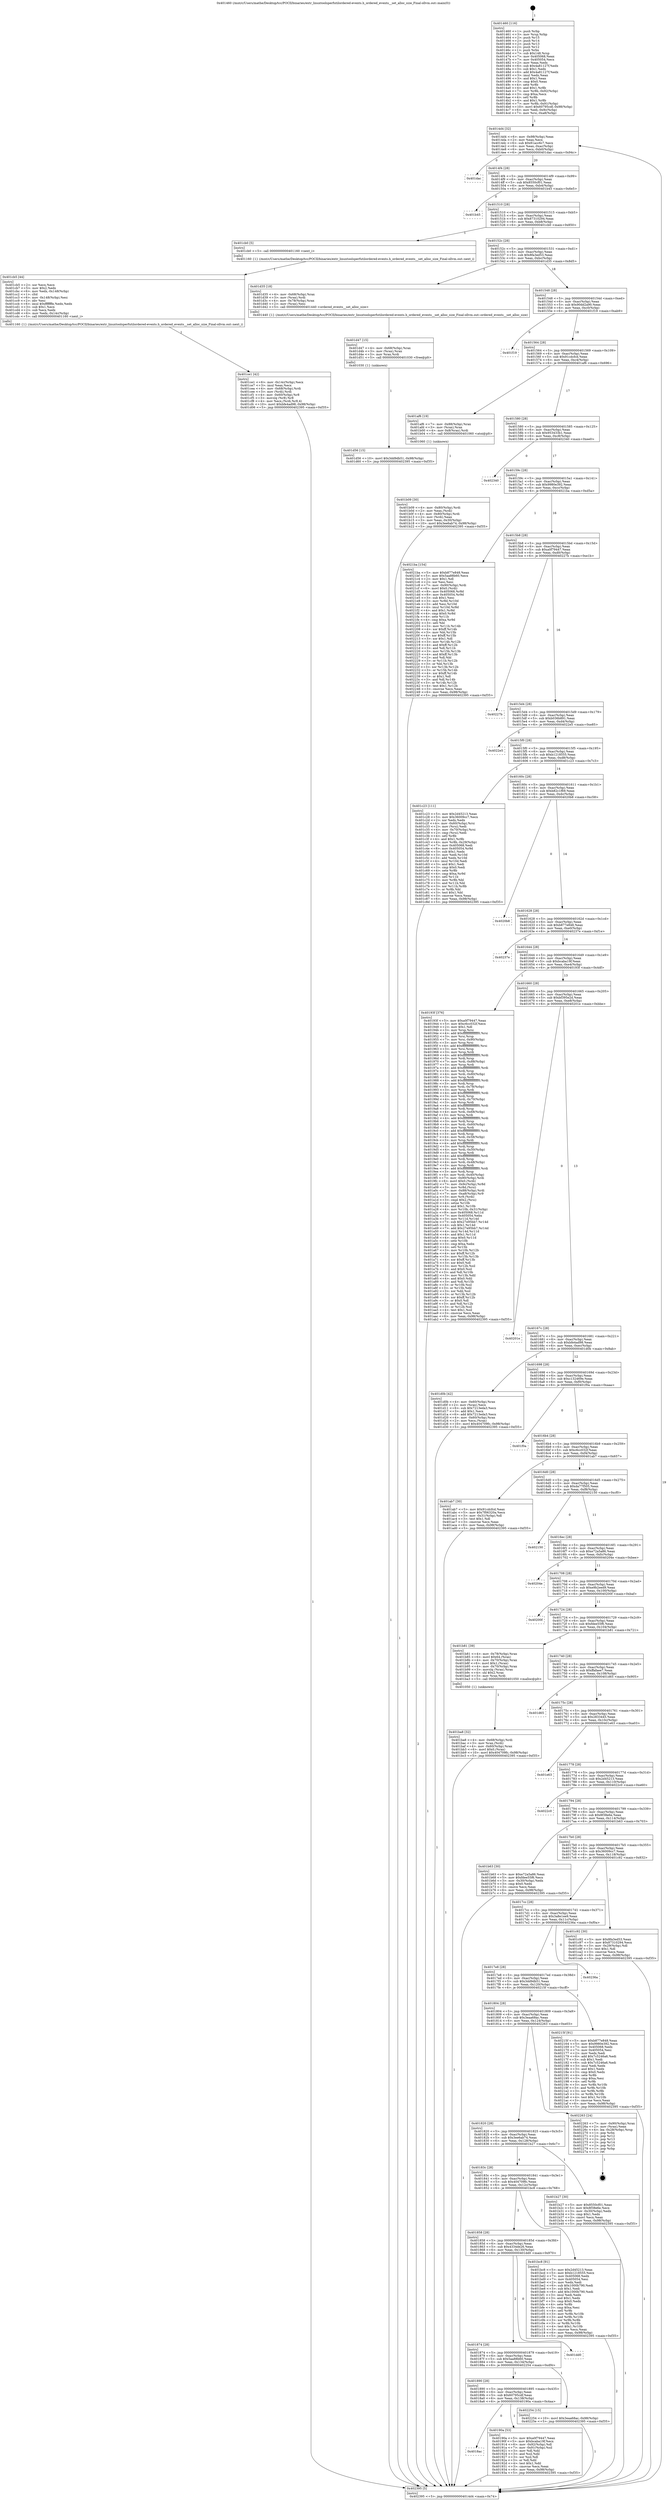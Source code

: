 digraph "0x401460" {
  label = "0x401460 (/mnt/c/Users/mathe/Desktop/tcc/POCII/binaries/extr_linuxtoolsperfutilordered-events.h_ordered_events__set_alloc_size_Final-ollvm.out::main(0))"
  labelloc = "t"
  node[shape=record]

  Entry [label="",width=0.3,height=0.3,shape=circle,fillcolor=black,style=filled]
  "0x4014d4" [label="{
     0x4014d4 [32]\l
     | [instrs]\l
     &nbsp;&nbsp;0x4014d4 \<+6\>: mov -0x98(%rbp),%eax\l
     &nbsp;&nbsp;0x4014da \<+2\>: mov %eax,%ecx\l
     &nbsp;&nbsp;0x4014dc \<+6\>: sub $0x81acc6c7,%ecx\l
     &nbsp;&nbsp;0x4014e2 \<+6\>: mov %eax,-0xac(%rbp)\l
     &nbsp;&nbsp;0x4014e8 \<+6\>: mov %ecx,-0xb0(%rbp)\l
     &nbsp;&nbsp;0x4014ee \<+6\>: je 0000000000401dac \<main+0x94c\>\l
  }"]
  "0x401dac" [label="{
     0x401dac\l
  }", style=dashed]
  "0x4014f4" [label="{
     0x4014f4 [28]\l
     | [instrs]\l
     &nbsp;&nbsp;0x4014f4 \<+5\>: jmp 00000000004014f9 \<main+0x99\>\l
     &nbsp;&nbsp;0x4014f9 \<+6\>: mov -0xac(%rbp),%eax\l
     &nbsp;&nbsp;0x4014ff \<+5\>: sub $0x8550cf01,%eax\l
     &nbsp;&nbsp;0x401504 \<+6\>: mov %eax,-0xb4(%rbp)\l
     &nbsp;&nbsp;0x40150a \<+6\>: je 0000000000401b45 \<main+0x6e5\>\l
  }"]
  Exit [label="",width=0.3,height=0.3,shape=circle,fillcolor=black,style=filled,peripheries=2]
  "0x401b45" [label="{
     0x401b45\l
  }", style=dashed]
  "0x401510" [label="{
     0x401510 [28]\l
     | [instrs]\l
     &nbsp;&nbsp;0x401510 \<+5\>: jmp 0000000000401515 \<main+0xb5\>\l
     &nbsp;&nbsp;0x401515 \<+6\>: mov -0xac(%rbp),%eax\l
     &nbsp;&nbsp;0x40151b \<+5\>: sub $0x87310294,%eax\l
     &nbsp;&nbsp;0x401520 \<+6\>: mov %eax,-0xb8(%rbp)\l
     &nbsp;&nbsp;0x401526 \<+6\>: je 0000000000401cb0 \<main+0x850\>\l
  }"]
  "0x401d56" [label="{
     0x401d56 [15]\l
     | [instrs]\l
     &nbsp;&nbsp;0x401d56 \<+10\>: movl $0x3dd9db51,-0x98(%rbp)\l
     &nbsp;&nbsp;0x401d60 \<+5\>: jmp 0000000000402395 \<main+0xf35\>\l
  }"]
  "0x401cb0" [label="{
     0x401cb0 [5]\l
     | [instrs]\l
     &nbsp;&nbsp;0x401cb0 \<+5\>: call 0000000000401160 \<next_i\>\l
     | [calls]\l
     &nbsp;&nbsp;0x401160 \{1\} (/mnt/c/Users/mathe/Desktop/tcc/POCII/binaries/extr_linuxtoolsperfutilordered-events.h_ordered_events__set_alloc_size_Final-ollvm.out::next_i)\l
  }"]
  "0x40152c" [label="{
     0x40152c [28]\l
     | [instrs]\l
     &nbsp;&nbsp;0x40152c \<+5\>: jmp 0000000000401531 \<main+0xd1\>\l
     &nbsp;&nbsp;0x401531 \<+6\>: mov -0xac(%rbp),%eax\l
     &nbsp;&nbsp;0x401537 \<+5\>: sub $0x8fa3ed53,%eax\l
     &nbsp;&nbsp;0x40153c \<+6\>: mov %eax,-0xbc(%rbp)\l
     &nbsp;&nbsp;0x401542 \<+6\>: je 0000000000401d35 \<main+0x8d5\>\l
  }"]
  "0x401d47" [label="{
     0x401d47 [15]\l
     | [instrs]\l
     &nbsp;&nbsp;0x401d47 \<+4\>: mov -0x68(%rbp),%rax\l
     &nbsp;&nbsp;0x401d4b \<+3\>: mov (%rax),%rax\l
     &nbsp;&nbsp;0x401d4e \<+3\>: mov %rax,%rdi\l
     &nbsp;&nbsp;0x401d51 \<+5\>: call 0000000000401030 \<free@plt\>\l
     | [calls]\l
     &nbsp;&nbsp;0x401030 \{1\} (unknown)\l
  }"]
  "0x401d35" [label="{
     0x401d35 [18]\l
     | [instrs]\l
     &nbsp;&nbsp;0x401d35 \<+4\>: mov -0x68(%rbp),%rax\l
     &nbsp;&nbsp;0x401d39 \<+3\>: mov (%rax),%rdi\l
     &nbsp;&nbsp;0x401d3c \<+4\>: mov -0x78(%rbp),%rax\l
     &nbsp;&nbsp;0x401d40 \<+2\>: mov (%rax),%esi\l
     &nbsp;&nbsp;0x401d42 \<+5\>: call 0000000000401440 \<ordered_events__set_alloc_size\>\l
     | [calls]\l
     &nbsp;&nbsp;0x401440 \{1\} (/mnt/c/Users/mathe/Desktop/tcc/POCII/binaries/extr_linuxtoolsperfutilordered-events.h_ordered_events__set_alloc_size_Final-ollvm.out::ordered_events__set_alloc_size)\l
  }"]
  "0x401548" [label="{
     0x401548 [28]\l
     | [instrs]\l
     &nbsp;&nbsp;0x401548 \<+5\>: jmp 000000000040154d \<main+0xed\>\l
     &nbsp;&nbsp;0x40154d \<+6\>: mov -0xac(%rbp),%eax\l
     &nbsp;&nbsp;0x401553 \<+5\>: sub $0x90dd2a90,%eax\l
     &nbsp;&nbsp;0x401558 \<+6\>: mov %eax,-0xc0(%rbp)\l
     &nbsp;&nbsp;0x40155e \<+6\>: je 0000000000401f19 \<main+0xab9\>\l
  }"]
  "0x401ce1" [label="{
     0x401ce1 [42]\l
     | [instrs]\l
     &nbsp;&nbsp;0x401ce1 \<+6\>: mov -0x14c(%rbp),%ecx\l
     &nbsp;&nbsp;0x401ce7 \<+3\>: imul %eax,%ecx\l
     &nbsp;&nbsp;0x401cea \<+4\>: mov -0x68(%rbp),%rdi\l
     &nbsp;&nbsp;0x401cee \<+3\>: mov (%rdi),%rdi\l
     &nbsp;&nbsp;0x401cf1 \<+4\>: mov -0x60(%rbp),%r8\l
     &nbsp;&nbsp;0x401cf5 \<+3\>: movslq (%r8),%r8\l
     &nbsp;&nbsp;0x401cf8 \<+4\>: mov %ecx,(%rdi,%r8,4)\l
     &nbsp;&nbsp;0x401cfc \<+10\>: movl $0xbfe4ad98,-0x98(%rbp)\l
     &nbsp;&nbsp;0x401d06 \<+5\>: jmp 0000000000402395 \<main+0xf35\>\l
  }"]
  "0x401f19" [label="{
     0x401f19\l
  }", style=dashed]
  "0x401564" [label="{
     0x401564 [28]\l
     | [instrs]\l
     &nbsp;&nbsp;0x401564 \<+5\>: jmp 0000000000401569 \<main+0x109\>\l
     &nbsp;&nbsp;0x401569 \<+6\>: mov -0xac(%rbp),%eax\l
     &nbsp;&nbsp;0x40156f \<+5\>: sub $0x91cdcfcd,%eax\l
     &nbsp;&nbsp;0x401574 \<+6\>: mov %eax,-0xc4(%rbp)\l
     &nbsp;&nbsp;0x40157a \<+6\>: je 0000000000401af6 \<main+0x696\>\l
  }"]
  "0x401cb5" [label="{
     0x401cb5 [44]\l
     | [instrs]\l
     &nbsp;&nbsp;0x401cb5 \<+2\>: xor %ecx,%ecx\l
     &nbsp;&nbsp;0x401cb7 \<+5\>: mov $0x2,%edx\l
     &nbsp;&nbsp;0x401cbc \<+6\>: mov %edx,-0x148(%rbp)\l
     &nbsp;&nbsp;0x401cc2 \<+1\>: cltd\l
     &nbsp;&nbsp;0x401cc3 \<+6\>: mov -0x148(%rbp),%esi\l
     &nbsp;&nbsp;0x401cc9 \<+2\>: idiv %esi\l
     &nbsp;&nbsp;0x401ccb \<+6\>: imul $0xfffffffe,%edx,%edx\l
     &nbsp;&nbsp;0x401cd1 \<+3\>: sub $0x1,%ecx\l
     &nbsp;&nbsp;0x401cd4 \<+2\>: sub %ecx,%edx\l
     &nbsp;&nbsp;0x401cd6 \<+6\>: mov %edx,-0x14c(%rbp)\l
     &nbsp;&nbsp;0x401cdc \<+5\>: call 0000000000401160 \<next_i\>\l
     | [calls]\l
     &nbsp;&nbsp;0x401160 \{1\} (/mnt/c/Users/mathe/Desktop/tcc/POCII/binaries/extr_linuxtoolsperfutilordered-events.h_ordered_events__set_alloc_size_Final-ollvm.out::next_i)\l
  }"]
  "0x401af6" [label="{
     0x401af6 [19]\l
     | [instrs]\l
     &nbsp;&nbsp;0x401af6 \<+7\>: mov -0x88(%rbp),%rax\l
     &nbsp;&nbsp;0x401afd \<+3\>: mov (%rax),%rax\l
     &nbsp;&nbsp;0x401b00 \<+4\>: mov 0x8(%rax),%rdi\l
     &nbsp;&nbsp;0x401b04 \<+5\>: call 0000000000401060 \<atoi@plt\>\l
     | [calls]\l
     &nbsp;&nbsp;0x401060 \{1\} (unknown)\l
  }"]
  "0x401580" [label="{
     0x401580 [28]\l
     | [instrs]\l
     &nbsp;&nbsp;0x401580 \<+5\>: jmp 0000000000401585 \<main+0x125\>\l
     &nbsp;&nbsp;0x401585 \<+6\>: mov -0xac(%rbp),%eax\l
     &nbsp;&nbsp;0x40158b \<+5\>: sub $0x953433b1,%eax\l
     &nbsp;&nbsp;0x401590 \<+6\>: mov %eax,-0xc8(%rbp)\l
     &nbsp;&nbsp;0x401596 \<+6\>: je 0000000000402340 \<main+0xee0\>\l
  }"]
  "0x401ba8" [label="{
     0x401ba8 [32]\l
     | [instrs]\l
     &nbsp;&nbsp;0x401ba8 \<+4\>: mov -0x68(%rbp),%rdi\l
     &nbsp;&nbsp;0x401bac \<+3\>: mov %rax,(%rdi)\l
     &nbsp;&nbsp;0x401baf \<+4\>: mov -0x60(%rbp),%rax\l
     &nbsp;&nbsp;0x401bb3 \<+6\>: movl $0x0,(%rax)\l
     &nbsp;&nbsp;0x401bb9 \<+10\>: movl $0x404709fc,-0x98(%rbp)\l
     &nbsp;&nbsp;0x401bc3 \<+5\>: jmp 0000000000402395 \<main+0xf35\>\l
  }"]
  "0x402340" [label="{
     0x402340\l
  }", style=dashed]
  "0x40159c" [label="{
     0x40159c [28]\l
     | [instrs]\l
     &nbsp;&nbsp;0x40159c \<+5\>: jmp 00000000004015a1 \<main+0x141\>\l
     &nbsp;&nbsp;0x4015a1 \<+6\>: mov -0xac(%rbp),%eax\l
     &nbsp;&nbsp;0x4015a7 \<+5\>: sub $0x9980e392,%eax\l
     &nbsp;&nbsp;0x4015ac \<+6\>: mov %eax,-0xcc(%rbp)\l
     &nbsp;&nbsp;0x4015b2 \<+6\>: je 00000000004021ba \<main+0xd5a\>\l
  }"]
  "0x401b09" [label="{
     0x401b09 [30]\l
     | [instrs]\l
     &nbsp;&nbsp;0x401b09 \<+4\>: mov -0x80(%rbp),%rdi\l
     &nbsp;&nbsp;0x401b0d \<+2\>: mov %eax,(%rdi)\l
     &nbsp;&nbsp;0x401b0f \<+4\>: mov -0x80(%rbp),%rdi\l
     &nbsp;&nbsp;0x401b13 \<+2\>: mov (%rdi),%eax\l
     &nbsp;&nbsp;0x401b15 \<+3\>: mov %eax,-0x30(%rbp)\l
     &nbsp;&nbsp;0x401b18 \<+10\>: movl $0x3ee6ab74,-0x98(%rbp)\l
     &nbsp;&nbsp;0x401b22 \<+5\>: jmp 0000000000402395 \<main+0xf35\>\l
  }"]
  "0x4021ba" [label="{
     0x4021ba [154]\l
     | [instrs]\l
     &nbsp;&nbsp;0x4021ba \<+5\>: mov $0xb877e848,%eax\l
     &nbsp;&nbsp;0x4021bf \<+5\>: mov $0x5aa88b60,%ecx\l
     &nbsp;&nbsp;0x4021c4 \<+2\>: mov $0x1,%dl\l
     &nbsp;&nbsp;0x4021c6 \<+2\>: xor %esi,%esi\l
     &nbsp;&nbsp;0x4021c8 \<+7\>: mov -0x90(%rbp),%rdi\l
     &nbsp;&nbsp;0x4021cf \<+6\>: movl $0x0,(%rdi)\l
     &nbsp;&nbsp;0x4021d5 \<+8\>: mov 0x405068,%r8d\l
     &nbsp;&nbsp;0x4021dd \<+8\>: mov 0x405054,%r9d\l
     &nbsp;&nbsp;0x4021e5 \<+3\>: sub $0x1,%esi\l
     &nbsp;&nbsp;0x4021e8 \<+3\>: mov %r8d,%r10d\l
     &nbsp;&nbsp;0x4021eb \<+3\>: add %esi,%r10d\l
     &nbsp;&nbsp;0x4021ee \<+4\>: imul %r10d,%r8d\l
     &nbsp;&nbsp;0x4021f2 \<+4\>: and $0x1,%r8d\l
     &nbsp;&nbsp;0x4021f6 \<+4\>: cmp $0x0,%r8d\l
     &nbsp;&nbsp;0x4021fa \<+4\>: sete %r11b\l
     &nbsp;&nbsp;0x4021fe \<+4\>: cmp $0xa,%r9d\l
     &nbsp;&nbsp;0x402202 \<+3\>: setl %bl\l
     &nbsp;&nbsp;0x402205 \<+3\>: mov %r11b,%r14b\l
     &nbsp;&nbsp;0x402208 \<+4\>: xor $0xff,%r14b\l
     &nbsp;&nbsp;0x40220c \<+3\>: mov %bl,%r15b\l
     &nbsp;&nbsp;0x40220f \<+4\>: xor $0xff,%r15b\l
     &nbsp;&nbsp;0x402213 \<+3\>: xor $0x1,%dl\l
     &nbsp;&nbsp;0x402216 \<+3\>: mov %r14b,%r12b\l
     &nbsp;&nbsp;0x402219 \<+4\>: and $0xff,%r12b\l
     &nbsp;&nbsp;0x40221d \<+3\>: and %dl,%r11b\l
     &nbsp;&nbsp;0x402220 \<+3\>: mov %r15b,%r13b\l
     &nbsp;&nbsp;0x402223 \<+4\>: and $0xff,%r13b\l
     &nbsp;&nbsp;0x402227 \<+2\>: and %dl,%bl\l
     &nbsp;&nbsp;0x402229 \<+3\>: or %r11b,%r12b\l
     &nbsp;&nbsp;0x40222c \<+3\>: or %bl,%r13b\l
     &nbsp;&nbsp;0x40222f \<+3\>: xor %r13b,%r12b\l
     &nbsp;&nbsp;0x402232 \<+3\>: or %r15b,%r14b\l
     &nbsp;&nbsp;0x402235 \<+4\>: xor $0xff,%r14b\l
     &nbsp;&nbsp;0x402239 \<+3\>: or $0x1,%dl\l
     &nbsp;&nbsp;0x40223c \<+3\>: and %dl,%r14b\l
     &nbsp;&nbsp;0x40223f \<+3\>: or %r14b,%r12b\l
     &nbsp;&nbsp;0x402242 \<+4\>: test $0x1,%r12b\l
     &nbsp;&nbsp;0x402246 \<+3\>: cmovne %ecx,%eax\l
     &nbsp;&nbsp;0x402249 \<+6\>: mov %eax,-0x98(%rbp)\l
     &nbsp;&nbsp;0x40224f \<+5\>: jmp 0000000000402395 \<main+0xf35\>\l
  }"]
  "0x4015b8" [label="{
     0x4015b8 [28]\l
     | [instrs]\l
     &nbsp;&nbsp;0x4015b8 \<+5\>: jmp 00000000004015bd \<main+0x15d\>\l
     &nbsp;&nbsp;0x4015bd \<+6\>: mov -0xac(%rbp),%eax\l
     &nbsp;&nbsp;0x4015c3 \<+5\>: sub $0xa0f79447,%eax\l
     &nbsp;&nbsp;0x4015c8 \<+6\>: mov %eax,-0xd0(%rbp)\l
     &nbsp;&nbsp;0x4015ce \<+6\>: je 000000000040227b \<main+0xe1b\>\l
  }"]
  "0x401460" [label="{
     0x401460 [116]\l
     | [instrs]\l
     &nbsp;&nbsp;0x401460 \<+1\>: push %rbp\l
     &nbsp;&nbsp;0x401461 \<+3\>: mov %rsp,%rbp\l
     &nbsp;&nbsp;0x401464 \<+2\>: push %r15\l
     &nbsp;&nbsp;0x401466 \<+2\>: push %r14\l
     &nbsp;&nbsp;0x401468 \<+2\>: push %r13\l
     &nbsp;&nbsp;0x40146a \<+2\>: push %r12\l
     &nbsp;&nbsp;0x40146c \<+1\>: push %rbx\l
     &nbsp;&nbsp;0x40146d \<+7\>: sub $0x148,%rsp\l
     &nbsp;&nbsp;0x401474 \<+7\>: mov 0x405068,%eax\l
     &nbsp;&nbsp;0x40147b \<+7\>: mov 0x405054,%ecx\l
     &nbsp;&nbsp;0x401482 \<+2\>: mov %eax,%edx\l
     &nbsp;&nbsp;0x401484 \<+6\>: sub $0x4a81127f,%edx\l
     &nbsp;&nbsp;0x40148a \<+3\>: sub $0x1,%edx\l
     &nbsp;&nbsp;0x40148d \<+6\>: add $0x4a81127f,%edx\l
     &nbsp;&nbsp;0x401493 \<+3\>: imul %edx,%eax\l
     &nbsp;&nbsp;0x401496 \<+3\>: and $0x1,%eax\l
     &nbsp;&nbsp;0x401499 \<+3\>: cmp $0x0,%eax\l
     &nbsp;&nbsp;0x40149c \<+4\>: sete %r8b\l
     &nbsp;&nbsp;0x4014a0 \<+4\>: and $0x1,%r8b\l
     &nbsp;&nbsp;0x4014a4 \<+7\>: mov %r8b,-0x92(%rbp)\l
     &nbsp;&nbsp;0x4014ab \<+3\>: cmp $0xa,%ecx\l
     &nbsp;&nbsp;0x4014ae \<+4\>: setl %r8b\l
     &nbsp;&nbsp;0x4014b2 \<+4\>: and $0x1,%r8b\l
     &nbsp;&nbsp;0x4014b6 \<+7\>: mov %r8b,-0x91(%rbp)\l
     &nbsp;&nbsp;0x4014bd \<+10\>: movl $0x60795cdf,-0x98(%rbp)\l
     &nbsp;&nbsp;0x4014c7 \<+6\>: mov %edi,-0x9c(%rbp)\l
     &nbsp;&nbsp;0x4014cd \<+7\>: mov %rsi,-0xa8(%rbp)\l
  }"]
  "0x40227b" [label="{
     0x40227b\l
  }", style=dashed]
  "0x4015d4" [label="{
     0x4015d4 [28]\l
     | [instrs]\l
     &nbsp;&nbsp;0x4015d4 \<+5\>: jmp 00000000004015d9 \<main+0x179\>\l
     &nbsp;&nbsp;0x4015d9 \<+6\>: mov -0xac(%rbp),%eax\l
     &nbsp;&nbsp;0x4015df \<+5\>: sub $0xb036b891,%eax\l
     &nbsp;&nbsp;0x4015e4 \<+6\>: mov %eax,-0xd4(%rbp)\l
     &nbsp;&nbsp;0x4015ea \<+6\>: je 00000000004022e5 \<main+0xe85\>\l
  }"]
  "0x402395" [label="{
     0x402395 [5]\l
     | [instrs]\l
     &nbsp;&nbsp;0x402395 \<+5\>: jmp 00000000004014d4 \<main+0x74\>\l
  }"]
  "0x4022e5" [label="{
     0x4022e5\l
  }", style=dashed]
  "0x4015f0" [label="{
     0x4015f0 [28]\l
     | [instrs]\l
     &nbsp;&nbsp;0x4015f0 \<+5\>: jmp 00000000004015f5 \<main+0x195\>\l
     &nbsp;&nbsp;0x4015f5 \<+6\>: mov -0xac(%rbp),%eax\l
     &nbsp;&nbsp;0x4015fb \<+5\>: sub $0xb1218555,%eax\l
     &nbsp;&nbsp;0x401600 \<+6\>: mov %eax,-0xd8(%rbp)\l
     &nbsp;&nbsp;0x401606 \<+6\>: je 0000000000401c23 \<main+0x7c3\>\l
  }"]
  "0x4018ac" [label="{
     0x4018ac\l
  }", style=dashed]
  "0x401c23" [label="{
     0x401c23 [111]\l
     | [instrs]\l
     &nbsp;&nbsp;0x401c23 \<+5\>: mov $0x2d45213,%eax\l
     &nbsp;&nbsp;0x401c28 \<+5\>: mov $0x36009cc7,%ecx\l
     &nbsp;&nbsp;0x401c2d \<+2\>: xor %edx,%edx\l
     &nbsp;&nbsp;0x401c2f \<+4\>: mov -0x60(%rbp),%rsi\l
     &nbsp;&nbsp;0x401c33 \<+2\>: mov (%rsi),%edi\l
     &nbsp;&nbsp;0x401c35 \<+4\>: mov -0x70(%rbp),%rsi\l
     &nbsp;&nbsp;0x401c39 \<+2\>: cmp (%rsi),%edi\l
     &nbsp;&nbsp;0x401c3b \<+4\>: setl %r8b\l
     &nbsp;&nbsp;0x401c3f \<+4\>: and $0x1,%r8b\l
     &nbsp;&nbsp;0x401c43 \<+4\>: mov %r8b,-0x29(%rbp)\l
     &nbsp;&nbsp;0x401c47 \<+7\>: mov 0x405068,%edi\l
     &nbsp;&nbsp;0x401c4e \<+8\>: mov 0x405054,%r9d\l
     &nbsp;&nbsp;0x401c56 \<+3\>: sub $0x1,%edx\l
     &nbsp;&nbsp;0x401c59 \<+3\>: mov %edi,%r10d\l
     &nbsp;&nbsp;0x401c5c \<+3\>: add %edx,%r10d\l
     &nbsp;&nbsp;0x401c5f \<+4\>: imul %r10d,%edi\l
     &nbsp;&nbsp;0x401c63 \<+3\>: and $0x1,%edi\l
     &nbsp;&nbsp;0x401c66 \<+3\>: cmp $0x0,%edi\l
     &nbsp;&nbsp;0x401c69 \<+4\>: sete %r8b\l
     &nbsp;&nbsp;0x401c6d \<+4\>: cmp $0xa,%r9d\l
     &nbsp;&nbsp;0x401c71 \<+4\>: setl %r11b\l
     &nbsp;&nbsp;0x401c75 \<+3\>: mov %r8b,%bl\l
     &nbsp;&nbsp;0x401c78 \<+3\>: and %r11b,%bl\l
     &nbsp;&nbsp;0x401c7b \<+3\>: xor %r11b,%r8b\l
     &nbsp;&nbsp;0x401c7e \<+3\>: or %r8b,%bl\l
     &nbsp;&nbsp;0x401c81 \<+3\>: test $0x1,%bl\l
     &nbsp;&nbsp;0x401c84 \<+3\>: cmovne %ecx,%eax\l
     &nbsp;&nbsp;0x401c87 \<+6\>: mov %eax,-0x98(%rbp)\l
     &nbsp;&nbsp;0x401c8d \<+5\>: jmp 0000000000402395 \<main+0xf35\>\l
  }"]
  "0x40160c" [label="{
     0x40160c [28]\l
     | [instrs]\l
     &nbsp;&nbsp;0x40160c \<+5\>: jmp 0000000000401611 \<main+0x1b1\>\l
     &nbsp;&nbsp;0x401611 \<+6\>: mov -0xac(%rbp),%eax\l
     &nbsp;&nbsp;0x401617 \<+5\>: sub $0xb82c1f69,%eax\l
     &nbsp;&nbsp;0x40161c \<+6\>: mov %eax,-0xdc(%rbp)\l
     &nbsp;&nbsp;0x401622 \<+6\>: je 00000000004020b8 \<main+0xc58\>\l
  }"]
  "0x40190a" [label="{
     0x40190a [53]\l
     | [instrs]\l
     &nbsp;&nbsp;0x40190a \<+5\>: mov $0xa0f79447,%eax\l
     &nbsp;&nbsp;0x40190f \<+5\>: mov $0xbcaba19f,%ecx\l
     &nbsp;&nbsp;0x401914 \<+6\>: mov -0x92(%rbp),%dl\l
     &nbsp;&nbsp;0x40191a \<+7\>: mov -0x91(%rbp),%sil\l
     &nbsp;&nbsp;0x401921 \<+3\>: mov %dl,%dil\l
     &nbsp;&nbsp;0x401924 \<+3\>: and %sil,%dil\l
     &nbsp;&nbsp;0x401927 \<+3\>: xor %sil,%dl\l
     &nbsp;&nbsp;0x40192a \<+3\>: or %dl,%dil\l
     &nbsp;&nbsp;0x40192d \<+4\>: test $0x1,%dil\l
     &nbsp;&nbsp;0x401931 \<+3\>: cmovne %ecx,%eax\l
     &nbsp;&nbsp;0x401934 \<+6\>: mov %eax,-0x98(%rbp)\l
     &nbsp;&nbsp;0x40193a \<+5\>: jmp 0000000000402395 \<main+0xf35\>\l
  }"]
  "0x4020b8" [label="{
     0x4020b8\l
  }", style=dashed]
  "0x401628" [label="{
     0x401628 [28]\l
     | [instrs]\l
     &nbsp;&nbsp;0x401628 \<+5\>: jmp 000000000040162d \<main+0x1cd\>\l
     &nbsp;&nbsp;0x40162d \<+6\>: mov -0xac(%rbp),%eax\l
     &nbsp;&nbsp;0x401633 \<+5\>: sub $0xb877e848,%eax\l
     &nbsp;&nbsp;0x401638 \<+6\>: mov %eax,-0xe0(%rbp)\l
     &nbsp;&nbsp;0x40163e \<+6\>: je 000000000040237e \<main+0xf1e\>\l
  }"]
  "0x401890" [label="{
     0x401890 [28]\l
     | [instrs]\l
     &nbsp;&nbsp;0x401890 \<+5\>: jmp 0000000000401895 \<main+0x435\>\l
     &nbsp;&nbsp;0x401895 \<+6\>: mov -0xac(%rbp),%eax\l
     &nbsp;&nbsp;0x40189b \<+5\>: sub $0x60795cdf,%eax\l
     &nbsp;&nbsp;0x4018a0 \<+6\>: mov %eax,-0x138(%rbp)\l
     &nbsp;&nbsp;0x4018a6 \<+6\>: je 000000000040190a \<main+0x4aa\>\l
  }"]
  "0x40237e" [label="{
     0x40237e\l
  }", style=dashed]
  "0x401644" [label="{
     0x401644 [28]\l
     | [instrs]\l
     &nbsp;&nbsp;0x401644 \<+5\>: jmp 0000000000401649 \<main+0x1e9\>\l
     &nbsp;&nbsp;0x401649 \<+6\>: mov -0xac(%rbp),%eax\l
     &nbsp;&nbsp;0x40164f \<+5\>: sub $0xbcaba19f,%eax\l
     &nbsp;&nbsp;0x401654 \<+6\>: mov %eax,-0xe4(%rbp)\l
     &nbsp;&nbsp;0x40165a \<+6\>: je 000000000040193f \<main+0x4df\>\l
  }"]
  "0x402254" [label="{
     0x402254 [15]\l
     | [instrs]\l
     &nbsp;&nbsp;0x402254 \<+10\>: movl $0x3eaa68ac,-0x98(%rbp)\l
     &nbsp;&nbsp;0x40225e \<+5\>: jmp 0000000000402395 \<main+0xf35\>\l
  }"]
  "0x40193f" [label="{
     0x40193f [376]\l
     | [instrs]\l
     &nbsp;&nbsp;0x40193f \<+5\>: mov $0xa0f79447,%eax\l
     &nbsp;&nbsp;0x401944 \<+5\>: mov $0xc6cc032f,%ecx\l
     &nbsp;&nbsp;0x401949 \<+2\>: mov $0x1,%dl\l
     &nbsp;&nbsp;0x40194b \<+3\>: mov %rsp,%rsi\l
     &nbsp;&nbsp;0x40194e \<+4\>: add $0xfffffffffffffff0,%rsi\l
     &nbsp;&nbsp;0x401952 \<+3\>: mov %rsi,%rsp\l
     &nbsp;&nbsp;0x401955 \<+7\>: mov %rsi,-0x90(%rbp)\l
     &nbsp;&nbsp;0x40195c \<+3\>: mov %rsp,%rsi\l
     &nbsp;&nbsp;0x40195f \<+4\>: add $0xfffffffffffffff0,%rsi\l
     &nbsp;&nbsp;0x401963 \<+3\>: mov %rsi,%rsp\l
     &nbsp;&nbsp;0x401966 \<+3\>: mov %rsp,%rdi\l
     &nbsp;&nbsp;0x401969 \<+4\>: add $0xfffffffffffffff0,%rdi\l
     &nbsp;&nbsp;0x40196d \<+3\>: mov %rdi,%rsp\l
     &nbsp;&nbsp;0x401970 \<+7\>: mov %rdi,-0x88(%rbp)\l
     &nbsp;&nbsp;0x401977 \<+3\>: mov %rsp,%rdi\l
     &nbsp;&nbsp;0x40197a \<+4\>: add $0xfffffffffffffff0,%rdi\l
     &nbsp;&nbsp;0x40197e \<+3\>: mov %rdi,%rsp\l
     &nbsp;&nbsp;0x401981 \<+4\>: mov %rdi,-0x80(%rbp)\l
     &nbsp;&nbsp;0x401985 \<+3\>: mov %rsp,%rdi\l
     &nbsp;&nbsp;0x401988 \<+4\>: add $0xfffffffffffffff0,%rdi\l
     &nbsp;&nbsp;0x40198c \<+3\>: mov %rdi,%rsp\l
     &nbsp;&nbsp;0x40198f \<+4\>: mov %rdi,-0x78(%rbp)\l
     &nbsp;&nbsp;0x401993 \<+3\>: mov %rsp,%rdi\l
     &nbsp;&nbsp;0x401996 \<+4\>: add $0xfffffffffffffff0,%rdi\l
     &nbsp;&nbsp;0x40199a \<+3\>: mov %rdi,%rsp\l
     &nbsp;&nbsp;0x40199d \<+4\>: mov %rdi,-0x70(%rbp)\l
     &nbsp;&nbsp;0x4019a1 \<+3\>: mov %rsp,%rdi\l
     &nbsp;&nbsp;0x4019a4 \<+4\>: add $0xfffffffffffffff0,%rdi\l
     &nbsp;&nbsp;0x4019a8 \<+3\>: mov %rdi,%rsp\l
     &nbsp;&nbsp;0x4019ab \<+4\>: mov %rdi,-0x68(%rbp)\l
     &nbsp;&nbsp;0x4019af \<+3\>: mov %rsp,%rdi\l
     &nbsp;&nbsp;0x4019b2 \<+4\>: add $0xfffffffffffffff0,%rdi\l
     &nbsp;&nbsp;0x4019b6 \<+3\>: mov %rdi,%rsp\l
     &nbsp;&nbsp;0x4019b9 \<+4\>: mov %rdi,-0x60(%rbp)\l
     &nbsp;&nbsp;0x4019bd \<+3\>: mov %rsp,%rdi\l
     &nbsp;&nbsp;0x4019c0 \<+4\>: add $0xfffffffffffffff0,%rdi\l
     &nbsp;&nbsp;0x4019c4 \<+3\>: mov %rdi,%rsp\l
     &nbsp;&nbsp;0x4019c7 \<+4\>: mov %rdi,-0x58(%rbp)\l
     &nbsp;&nbsp;0x4019cb \<+3\>: mov %rsp,%rdi\l
     &nbsp;&nbsp;0x4019ce \<+4\>: add $0xfffffffffffffff0,%rdi\l
     &nbsp;&nbsp;0x4019d2 \<+3\>: mov %rdi,%rsp\l
     &nbsp;&nbsp;0x4019d5 \<+4\>: mov %rdi,-0x50(%rbp)\l
     &nbsp;&nbsp;0x4019d9 \<+3\>: mov %rsp,%rdi\l
     &nbsp;&nbsp;0x4019dc \<+4\>: add $0xfffffffffffffff0,%rdi\l
     &nbsp;&nbsp;0x4019e0 \<+3\>: mov %rdi,%rsp\l
     &nbsp;&nbsp;0x4019e3 \<+4\>: mov %rdi,-0x48(%rbp)\l
     &nbsp;&nbsp;0x4019e7 \<+3\>: mov %rsp,%rdi\l
     &nbsp;&nbsp;0x4019ea \<+4\>: add $0xfffffffffffffff0,%rdi\l
     &nbsp;&nbsp;0x4019ee \<+3\>: mov %rdi,%rsp\l
     &nbsp;&nbsp;0x4019f1 \<+4\>: mov %rdi,-0x40(%rbp)\l
     &nbsp;&nbsp;0x4019f5 \<+7\>: mov -0x90(%rbp),%rdi\l
     &nbsp;&nbsp;0x4019fc \<+6\>: movl $0x0,(%rdi)\l
     &nbsp;&nbsp;0x401a02 \<+7\>: mov -0x9c(%rbp),%r8d\l
     &nbsp;&nbsp;0x401a09 \<+3\>: mov %r8d,(%rsi)\l
     &nbsp;&nbsp;0x401a0c \<+7\>: mov -0x88(%rbp),%rdi\l
     &nbsp;&nbsp;0x401a13 \<+7\>: mov -0xa8(%rbp),%r9\l
     &nbsp;&nbsp;0x401a1a \<+3\>: mov %r9,(%rdi)\l
     &nbsp;&nbsp;0x401a1d \<+3\>: cmpl $0x2,(%rsi)\l
     &nbsp;&nbsp;0x401a20 \<+4\>: setne %r10b\l
     &nbsp;&nbsp;0x401a24 \<+4\>: and $0x1,%r10b\l
     &nbsp;&nbsp;0x401a28 \<+4\>: mov %r10b,-0x31(%rbp)\l
     &nbsp;&nbsp;0x401a2c \<+8\>: mov 0x405068,%r11d\l
     &nbsp;&nbsp;0x401a34 \<+7\>: mov 0x405054,%ebx\l
     &nbsp;&nbsp;0x401a3b \<+3\>: mov %r11d,%r14d\l
     &nbsp;&nbsp;0x401a3e \<+7\>: sub $0x27e95bb7,%r14d\l
     &nbsp;&nbsp;0x401a45 \<+4\>: sub $0x1,%r14d\l
     &nbsp;&nbsp;0x401a49 \<+7\>: add $0x27e95bb7,%r14d\l
     &nbsp;&nbsp;0x401a50 \<+4\>: imul %r14d,%r11d\l
     &nbsp;&nbsp;0x401a54 \<+4\>: and $0x1,%r11d\l
     &nbsp;&nbsp;0x401a58 \<+4\>: cmp $0x0,%r11d\l
     &nbsp;&nbsp;0x401a5c \<+4\>: sete %r10b\l
     &nbsp;&nbsp;0x401a60 \<+3\>: cmp $0xa,%ebx\l
     &nbsp;&nbsp;0x401a63 \<+4\>: setl %r15b\l
     &nbsp;&nbsp;0x401a67 \<+3\>: mov %r10b,%r12b\l
     &nbsp;&nbsp;0x401a6a \<+4\>: xor $0xff,%r12b\l
     &nbsp;&nbsp;0x401a6e \<+3\>: mov %r15b,%r13b\l
     &nbsp;&nbsp;0x401a71 \<+4\>: xor $0xff,%r13b\l
     &nbsp;&nbsp;0x401a75 \<+3\>: xor $0x0,%dl\l
     &nbsp;&nbsp;0x401a78 \<+3\>: mov %r12b,%sil\l
     &nbsp;&nbsp;0x401a7b \<+4\>: and $0x0,%sil\l
     &nbsp;&nbsp;0x401a7f \<+3\>: and %dl,%r10b\l
     &nbsp;&nbsp;0x401a82 \<+3\>: mov %r13b,%dil\l
     &nbsp;&nbsp;0x401a85 \<+4\>: and $0x0,%dil\l
     &nbsp;&nbsp;0x401a89 \<+3\>: and %dl,%r15b\l
     &nbsp;&nbsp;0x401a8c \<+3\>: or %r10b,%sil\l
     &nbsp;&nbsp;0x401a8f \<+3\>: or %r15b,%dil\l
     &nbsp;&nbsp;0x401a92 \<+3\>: xor %dil,%sil\l
     &nbsp;&nbsp;0x401a95 \<+3\>: or %r13b,%r12b\l
     &nbsp;&nbsp;0x401a98 \<+4\>: xor $0xff,%r12b\l
     &nbsp;&nbsp;0x401a9c \<+3\>: or $0x0,%dl\l
     &nbsp;&nbsp;0x401a9f \<+3\>: and %dl,%r12b\l
     &nbsp;&nbsp;0x401aa2 \<+3\>: or %r12b,%sil\l
     &nbsp;&nbsp;0x401aa5 \<+4\>: test $0x1,%sil\l
     &nbsp;&nbsp;0x401aa9 \<+3\>: cmovne %ecx,%eax\l
     &nbsp;&nbsp;0x401aac \<+6\>: mov %eax,-0x98(%rbp)\l
     &nbsp;&nbsp;0x401ab2 \<+5\>: jmp 0000000000402395 \<main+0xf35\>\l
  }"]
  "0x401660" [label="{
     0x401660 [28]\l
     | [instrs]\l
     &nbsp;&nbsp;0x401660 \<+5\>: jmp 0000000000401665 \<main+0x205\>\l
     &nbsp;&nbsp;0x401665 \<+6\>: mov -0xac(%rbp),%eax\l
     &nbsp;&nbsp;0x40166b \<+5\>: sub $0xbf395e2d,%eax\l
     &nbsp;&nbsp;0x401670 \<+6\>: mov %eax,-0xe8(%rbp)\l
     &nbsp;&nbsp;0x401676 \<+6\>: je 000000000040201e \<main+0xbbe\>\l
  }"]
  "0x401874" [label="{
     0x401874 [28]\l
     | [instrs]\l
     &nbsp;&nbsp;0x401874 \<+5\>: jmp 0000000000401879 \<main+0x419\>\l
     &nbsp;&nbsp;0x401879 \<+6\>: mov -0xac(%rbp),%eax\l
     &nbsp;&nbsp;0x40187f \<+5\>: sub $0x5aa88b60,%eax\l
     &nbsp;&nbsp;0x401884 \<+6\>: mov %eax,-0x134(%rbp)\l
     &nbsp;&nbsp;0x40188a \<+6\>: je 0000000000402254 \<main+0xdf4\>\l
  }"]
  "0x40201e" [label="{
     0x40201e\l
  }", style=dashed]
  "0x40167c" [label="{
     0x40167c [28]\l
     | [instrs]\l
     &nbsp;&nbsp;0x40167c \<+5\>: jmp 0000000000401681 \<main+0x221\>\l
     &nbsp;&nbsp;0x401681 \<+6\>: mov -0xac(%rbp),%eax\l
     &nbsp;&nbsp;0x401687 \<+5\>: sub $0xbfe4ad98,%eax\l
     &nbsp;&nbsp;0x40168c \<+6\>: mov %eax,-0xec(%rbp)\l
     &nbsp;&nbsp;0x401692 \<+6\>: je 0000000000401d0b \<main+0x8ab\>\l
  }"]
  "0x401dd0" [label="{
     0x401dd0\l
  }", style=dashed]
  "0x401d0b" [label="{
     0x401d0b [42]\l
     | [instrs]\l
     &nbsp;&nbsp;0x401d0b \<+4\>: mov -0x60(%rbp),%rax\l
     &nbsp;&nbsp;0x401d0f \<+2\>: mov (%rax),%ecx\l
     &nbsp;&nbsp;0x401d11 \<+6\>: sub $0x7213eda3,%ecx\l
     &nbsp;&nbsp;0x401d17 \<+3\>: add $0x1,%ecx\l
     &nbsp;&nbsp;0x401d1a \<+6\>: add $0x7213eda3,%ecx\l
     &nbsp;&nbsp;0x401d20 \<+4\>: mov -0x60(%rbp),%rax\l
     &nbsp;&nbsp;0x401d24 \<+2\>: mov %ecx,(%rax)\l
     &nbsp;&nbsp;0x401d26 \<+10\>: movl $0x404709fc,-0x98(%rbp)\l
     &nbsp;&nbsp;0x401d30 \<+5\>: jmp 0000000000402395 \<main+0xf35\>\l
  }"]
  "0x401698" [label="{
     0x401698 [28]\l
     | [instrs]\l
     &nbsp;&nbsp;0x401698 \<+5\>: jmp 000000000040169d \<main+0x23d\>\l
     &nbsp;&nbsp;0x40169d \<+6\>: mov -0xac(%rbp),%eax\l
     &nbsp;&nbsp;0x4016a3 \<+5\>: sub $0xc132469e,%eax\l
     &nbsp;&nbsp;0x4016a8 \<+6\>: mov %eax,-0xf0(%rbp)\l
     &nbsp;&nbsp;0x4016ae \<+6\>: je 0000000000401f0a \<main+0xaaa\>\l
  }"]
  "0x401858" [label="{
     0x401858 [28]\l
     | [instrs]\l
     &nbsp;&nbsp;0x401858 \<+5\>: jmp 000000000040185d \<main+0x3fd\>\l
     &nbsp;&nbsp;0x40185d \<+6\>: mov -0xac(%rbp),%eax\l
     &nbsp;&nbsp;0x401863 \<+5\>: sub $0x4334de26,%eax\l
     &nbsp;&nbsp;0x401868 \<+6\>: mov %eax,-0x130(%rbp)\l
     &nbsp;&nbsp;0x40186e \<+6\>: je 0000000000401dd0 \<main+0x970\>\l
  }"]
  "0x401f0a" [label="{
     0x401f0a\l
  }", style=dashed]
  "0x4016b4" [label="{
     0x4016b4 [28]\l
     | [instrs]\l
     &nbsp;&nbsp;0x4016b4 \<+5\>: jmp 00000000004016b9 \<main+0x259\>\l
     &nbsp;&nbsp;0x4016b9 \<+6\>: mov -0xac(%rbp),%eax\l
     &nbsp;&nbsp;0x4016bf \<+5\>: sub $0xc6cc032f,%eax\l
     &nbsp;&nbsp;0x4016c4 \<+6\>: mov %eax,-0xf4(%rbp)\l
     &nbsp;&nbsp;0x4016ca \<+6\>: je 0000000000401ab7 \<main+0x657\>\l
  }"]
  "0x401bc8" [label="{
     0x401bc8 [91]\l
     | [instrs]\l
     &nbsp;&nbsp;0x401bc8 \<+5\>: mov $0x2d45213,%eax\l
     &nbsp;&nbsp;0x401bcd \<+5\>: mov $0xb1218555,%ecx\l
     &nbsp;&nbsp;0x401bd2 \<+7\>: mov 0x405068,%edx\l
     &nbsp;&nbsp;0x401bd9 \<+7\>: mov 0x405054,%esi\l
     &nbsp;&nbsp;0x401be0 \<+2\>: mov %edx,%edi\l
     &nbsp;&nbsp;0x401be2 \<+6\>: sub $0x1000b790,%edi\l
     &nbsp;&nbsp;0x401be8 \<+3\>: sub $0x1,%edi\l
     &nbsp;&nbsp;0x401beb \<+6\>: add $0x1000b790,%edi\l
     &nbsp;&nbsp;0x401bf1 \<+3\>: imul %edi,%edx\l
     &nbsp;&nbsp;0x401bf4 \<+3\>: and $0x1,%edx\l
     &nbsp;&nbsp;0x401bf7 \<+3\>: cmp $0x0,%edx\l
     &nbsp;&nbsp;0x401bfa \<+4\>: sete %r8b\l
     &nbsp;&nbsp;0x401bfe \<+3\>: cmp $0xa,%esi\l
     &nbsp;&nbsp;0x401c01 \<+4\>: setl %r9b\l
     &nbsp;&nbsp;0x401c05 \<+3\>: mov %r8b,%r10b\l
     &nbsp;&nbsp;0x401c08 \<+3\>: and %r9b,%r10b\l
     &nbsp;&nbsp;0x401c0b \<+3\>: xor %r9b,%r8b\l
     &nbsp;&nbsp;0x401c0e \<+3\>: or %r8b,%r10b\l
     &nbsp;&nbsp;0x401c11 \<+4\>: test $0x1,%r10b\l
     &nbsp;&nbsp;0x401c15 \<+3\>: cmovne %ecx,%eax\l
     &nbsp;&nbsp;0x401c18 \<+6\>: mov %eax,-0x98(%rbp)\l
     &nbsp;&nbsp;0x401c1e \<+5\>: jmp 0000000000402395 \<main+0xf35\>\l
  }"]
  "0x401ab7" [label="{
     0x401ab7 [30]\l
     | [instrs]\l
     &nbsp;&nbsp;0x401ab7 \<+5\>: mov $0x91cdcfcd,%eax\l
     &nbsp;&nbsp;0x401abc \<+5\>: mov $0x7f06320a,%ecx\l
     &nbsp;&nbsp;0x401ac1 \<+3\>: mov -0x31(%rbp),%dl\l
     &nbsp;&nbsp;0x401ac4 \<+3\>: test $0x1,%dl\l
     &nbsp;&nbsp;0x401ac7 \<+3\>: cmovne %ecx,%eax\l
     &nbsp;&nbsp;0x401aca \<+6\>: mov %eax,-0x98(%rbp)\l
     &nbsp;&nbsp;0x401ad0 \<+5\>: jmp 0000000000402395 \<main+0xf35\>\l
  }"]
  "0x4016d0" [label="{
     0x4016d0 [28]\l
     | [instrs]\l
     &nbsp;&nbsp;0x4016d0 \<+5\>: jmp 00000000004016d5 \<main+0x275\>\l
     &nbsp;&nbsp;0x4016d5 \<+6\>: mov -0xac(%rbp),%eax\l
     &nbsp;&nbsp;0x4016db \<+5\>: sub $0xda77f505,%eax\l
     &nbsp;&nbsp;0x4016e0 \<+6\>: mov %eax,-0xf8(%rbp)\l
     &nbsp;&nbsp;0x4016e6 \<+6\>: je 0000000000402150 \<main+0xcf0\>\l
  }"]
  "0x40183c" [label="{
     0x40183c [28]\l
     | [instrs]\l
     &nbsp;&nbsp;0x40183c \<+5\>: jmp 0000000000401841 \<main+0x3e1\>\l
     &nbsp;&nbsp;0x401841 \<+6\>: mov -0xac(%rbp),%eax\l
     &nbsp;&nbsp;0x401847 \<+5\>: sub $0x404709fc,%eax\l
     &nbsp;&nbsp;0x40184c \<+6\>: mov %eax,-0x12c(%rbp)\l
     &nbsp;&nbsp;0x401852 \<+6\>: je 0000000000401bc8 \<main+0x768\>\l
  }"]
  "0x402150" [label="{
     0x402150\l
  }", style=dashed]
  "0x4016ec" [label="{
     0x4016ec [28]\l
     | [instrs]\l
     &nbsp;&nbsp;0x4016ec \<+5\>: jmp 00000000004016f1 \<main+0x291\>\l
     &nbsp;&nbsp;0x4016f1 \<+6\>: mov -0xac(%rbp),%eax\l
     &nbsp;&nbsp;0x4016f7 \<+5\>: sub $0xe72a5a86,%eax\l
     &nbsp;&nbsp;0x4016fc \<+6\>: mov %eax,-0xfc(%rbp)\l
     &nbsp;&nbsp;0x401702 \<+6\>: je 000000000040204e \<main+0xbee\>\l
  }"]
  "0x401b27" [label="{
     0x401b27 [30]\l
     | [instrs]\l
     &nbsp;&nbsp;0x401b27 \<+5\>: mov $0x8550cf01,%eax\l
     &nbsp;&nbsp;0x401b2c \<+5\>: mov $0x8f38e6e,%ecx\l
     &nbsp;&nbsp;0x401b31 \<+3\>: mov -0x30(%rbp),%edx\l
     &nbsp;&nbsp;0x401b34 \<+3\>: cmp $0x1,%edx\l
     &nbsp;&nbsp;0x401b37 \<+3\>: cmovl %ecx,%eax\l
     &nbsp;&nbsp;0x401b3a \<+6\>: mov %eax,-0x98(%rbp)\l
     &nbsp;&nbsp;0x401b40 \<+5\>: jmp 0000000000402395 \<main+0xf35\>\l
  }"]
  "0x40204e" [label="{
     0x40204e\l
  }", style=dashed]
  "0x401708" [label="{
     0x401708 [28]\l
     | [instrs]\l
     &nbsp;&nbsp;0x401708 \<+5\>: jmp 000000000040170d \<main+0x2ad\>\l
     &nbsp;&nbsp;0x40170d \<+6\>: mov -0xac(%rbp),%eax\l
     &nbsp;&nbsp;0x401713 \<+5\>: sub $0xe9b2eed9,%eax\l
     &nbsp;&nbsp;0x401718 \<+6\>: mov %eax,-0x100(%rbp)\l
     &nbsp;&nbsp;0x40171e \<+6\>: je 000000000040200f \<main+0xbaf\>\l
  }"]
  "0x401820" [label="{
     0x401820 [28]\l
     | [instrs]\l
     &nbsp;&nbsp;0x401820 \<+5\>: jmp 0000000000401825 \<main+0x3c5\>\l
     &nbsp;&nbsp;0x401825 \<+6\>: mov -0xac(%rbp),%eax\l
     &nbsp;&nbsp;0x40182b \<+5\>: sub $0x3ee6ab74,%eax\l
     &nbsp;&nbsp;0x401830 \<+6\>: mov %eax,-0x128(%rbp)\l
     &nbsp;&nbsp;0x401836 \<+6\>: je 0000000000401b27 \<main+0x6c7\>\l
  }"]
  "0x40200f" [label="{
     0x40200f\l
  }", style=dashed]
  "0x401724" [label="{
     0x401724 [28]\l
     | [instrs]\l
     &nbsp;&nbsp;0x401724 \<+5\>: jmp 0000000000401729 \<main+0x2c9\>\l
     &nbsp;&nbsp;0x401729 \<+6\>: mov -0xac(%rbp),%eax\l
     &nbsp;&nbsp;0x40172f \<+5\>: sub $0xfdee55f6,%eax\l
     &nbsp;&nbsp;0x401734 \<+6\>: mov %eax,-0x104(%rbp)\l
     &nbsp;&nbsp;0x40173a \<+6\>: je 0000000000401b81 \<main+0x721\>\l
  }"]
  "0x402263" [label="{
     0x402263 [24]\l
     | [instrs]\l
     &nbsp;&nbsp;0x402263 \<+7\>: mov -0x90(%rbp),%rax\l
     &nbsp;&nbsp;0x40226a \<+2\>: mov (%rax),%eax\l
     &nbsp;&nbsp;0x40226c \<+4\>: lea -0x28(%rbp),%rsp\l
     &nbsp;&nbsp;0x402270 \<+1\>: pop %rbx\l
     &nbsp;&nbsp;0x402271 \<+2\>: pop %r12\l
     &nbsp;&nbsp;0x402273 \<+2\>: pop %r13\l
     &nbsp;&nbsp;0x402275 \<+2\>: pop %r14\l
     &nbsp;&nbsp;0x402277 \<+2\>: pop %r15\l
     &nbsp;&nbsp;0x402279 \<+1\>: pop %rbp\l
     &nbsp;&nbsp;0x40227a \<+1\>: ret\l
  }"]
  "0x401b81" [label="{
     0x401b81 [39]\l
     | [instrs]\l
     &nbsp;&nbsp;0x401b81 \<+4\>: mov -0x78(%rbp),%rax\l
     &nbsp;&nbsp;0x401b85 \<+6\>: movl $0x64,(%rax)\l
     &nbsp;&nbsp;0x401b8b \<+4\>: mov -0x70(%rbp),%rax\l
     &nbsp;&nbsp;0x401b8f \<+6\>: movl $0x1,(%rax)\l
     &nbsp;&nbsp;0x401b95 \<+4\>: mov -0x70(%rbp),%rax\l
     &nbsp;&nbsp;0x401b99 \<+3\>: movslq (%rax),%rax\l
     &nbsp;&nbsp;0x401b9c \<+4\>: shl $0x2,%rax\l
     &nbsp;&nbsp;0x401ba0 \<+3\>: mov %rax,%rdi\l
     &nbsp;&nbsp;0x401ba3 \<+5\>: call 0000000000401050 \<malloc@plt\>\l
     | [calls]\l
     &nbsp;&nbsp;0x401050 \{1\} (unknown)\l
  }"]
  "0x401740" [label="{
     0x401740 [28]\l
     | [instrs]\l
     &nbsp;&nbsp;0x401740 \<+5\>: jmp 0000000000401745 \<main+0x2e5\>\l
     &nbsp;&nbsp;0x401745 \<+6\>: mov -0xac(%rbp),%eax\l
     &nbsp;&nbsp;0x40174b \<+5\>: sub $0xffafaee7,%eax\l
     &nbsp;&nbsp;0x401750 \<+6\>: mov %eax,-0x108(%rbp)\l
     &nbsp;&nbsp;0x401756 \<+6\>: je 0000000000401d65 \<main+0x905\>\l
  }"]
  "0x401804" [label="{
     0x401804 [28]\l
     | [instrs]\l
     &nbsp;&nbsp;0x401804 \<+5\>: jmp 0000000000401809 \<main+0x3a9\>\l
     &nbsp;&nbsp;0x401809 \<+6\>: mov -0xac(%rbp),%eax\l
     &nbsp;&nbsp;0x40180f \<+5\>: sub $0x3eaa68ac,%eax\l
     &nbsp;&nbsp;0x401814 \<+6\>: mov %eax,-0x124(%rbp)\l
     &nbsp;&nbsp;0x40181a \<+6\>: je 0000000000402263 \<main+0xe03\>\l
  }"]
  "0x401d65" [label="{
     0x401d65\l
  }", style=dashed]
  "0x40175c" [label="{
     0x40175c [28]\l
     | [instrs]\l
     &nbsp;&nbsp;0x40175c \<+5\>: jmp 0000000000401761 \<main+0x301\>\l
     &nbsp;&nbsp;0x401761 \<+6\>: mov -0xac(%rbp),%eax\l
     &nbsp;&nbsp;0x401767 \<+5\>: sub $0x2833445,%eax\l
     &nbsp;&nbsp;0x40176c \<+6\>: mov %eax,-0x10c(%rbp)\l
     &nbsp;&nbsp;0x401772 \<+6\>: je 0000000000401e63 \<main+0xa03\>\l
  }"]
  "0x40215f" [label="{
     0x40215f [91]\l
     | [instrs]\l
     &nbsp;&nbsp;0x40215f \<+5\>: mov $0xb877e848,%eax\l
     &nbsp;&nbsp;0x402164 \<+5\>: mov $0x9980e392,%ecx\l
     &nbsp;&nbsp;0x402169 \<+7\>: mov 0x405068,%edx\l
     &nbsp;&nbsp;0x402170 \<+7\>: mov 0x405054,%esi\l
     &nbsp;&nbsp;0x402177 \<+2\>: mov %edx,%edi\l
     &nbsp;&nbsp;0x402179 \<+6\>: add $0x7c5246a6,%edi\l
     &nbsp;&nbsp;0x40217f \<+3\>: sub $0x1,%edi\l
     &nbsp;&nbsp;0x402182 \<+6\>: sub $0x7c5246a6,%edi\l
     &nbsp;&nbsp;0x402188 \<+3\>: imul %edi,%edx\l
     &nbsp;&nbsp;0x40218b \<+3\>: and $0x1,%edx\l
     &nbsp;&nbsp;0x40218e \<+3\>: cmp $0x0,%edx\l
     &nbsp;&nbsp;0x402191 \<+4\>: sete %r8b\l
     &nbsp;&nbsp;0x402195 \<+3\>: cmp $0xa,%esi\l
     &nbsp;&nbsp;0x402198 \<+4\>: setl %r9b\l
     &nbsp;&nbsp;0x40219c \<+3\>: mov %r8b,%r10b\l
     &nbsp;&nbsp;0x40219f \<+3\>: and %r9b,%r10b\l
     &nbsp;&nbsp;0x4021a2 \<+3\>: xor %r9b,%r8b\l
     &nbsp;&nbsp;0x4021a5 \<+3\>: or %r8b,%r10b\l
     &nbsp;&nbsp;0x4021a8 \<+4\>: test $0x1,%r10b\l
     &nbsp;&nbsp;0x4021ac \<+3\>: cmovne %ecx,%eax\l
     &nbsp;&nbsp;0x4021af \<+6\>: mov %eax,-0x98(%rbp)\l
     &nbsp;&nbsp;0x4021b5 \<+5\>: jmp 0000000000402395 \<main+0xf35\>\l
  }"]
  "0x401e63" [label="{
     0x401e63\l
  }", style=dashed]
  "0x401778" [label="{
     0x401778 [28]\l
     | [instrs]\l
     &nbsp;&nbsp;0x401778 \<+5\>: jmp 000000000040177d \<main+0x31d\>\l
     &nbsp;&nbsp;0x40177d \<+6\>: mov -0xac(%rbp),%eax\l
     &nbsp;&nbsp;0x401783 \<+5\>: sub $0x2d45213,%eax\l
     &nbsp;&nbsp;0x401788 \<+6\>: mov %eax,-0x110(%rbp)\l
     &nbsp;&nbsp;0x40178e \<+6\>: je 00000000004022c0 \<main+0xe60\>\l
  }"]
  "0x4017e8" [label="{
     0x4017e8 [28]\l
     | [instrs]\l
     &nbsp;&nbsp;0x4017e8 \<+5\>: jmp 00000000004017ed \<main+0x38d\>\l
     &nbsp;&nbsp;0x4017ed \<+6\>: mov -0xac(%rbp),%eax\l
     &nbsp;&nbsp;0x4017f3 \<+5\>: sub $0x3dd9db51,%eax\l
     &nbsp;&nbsp;0x4017f8 \<+6\>: mov %eax,-0x120(%rbp)\l
     &nbsp;&nbsp;0x4017fe \<+6\>: je 000000000040215f \<main+0xcff\>\l
  }"]
  "0x4022c0" [label="{
     0x4022c0\l
  }", style=dashed]
  "0x401794" [label="{
     0x401794 [28]\l
     | [instrs]\l
     &nbsp;&nbsp;0x401794 \<+5\>: jmp 0000000000401799 \<main+0x339\>\l
     &nbsp;&nbsp;0x401799 \<+6\>: mov -0xac(%rbp),%eax\l
     &nbsp;&nbsp;0x40179f \<+5\>: sub $0x8f38e6e,%eax\l
     &nbsp;&nbsp;0x4017a4 \<+6\>: mov %eax,-0x114(%rbp)\l
     &nbsp;&nbsp;0x4017aa \<+6\>: je 0000000000401b63 \<main+0x703\>\l
  }"]
  "0x40236a" [label="{
     0x40236a\l
  }", style=dashed]
  "0x401b63" [label="{
     0x401b63 [30]\l
     | [instrs]\l
     &nbsp;&nbsp;0x401b63 \<+5\>: mov $0xe72a5a86,%eax\l
     &nbsp;&nbsp;0x401b68 \<+5\>: mov $0xfdee55f6,%ecx\l
     &nbsp;&nbsp;0x401b6d \<+3\>: mov -0x30(%rbp),%edx\l
     &nbsp;&nbsp;0x401b70 \<+3\>: cmp $0x0,%edx\l
     &nbsp;&nbsp;0x401b73 \<+3\>: cmove %ecx,%eax\l
     &nbsp;&nbsp;0x401b76 \<+6\>: mov %eax,-0x98(%rbp)\l
     &nbsp;&nbsp;0x401b7c \<+5\>: jmp 0000000000402395 \<main+0xf35\>\l
  }"]
  "0x4017b0" [label="{
     0x4017b0 [28]\l
     | [instrs]\l
     &nbsp;&nbsp;0x4017b0 \<+5\>: jmp 00000000004017b5 \<main+0x355\>\l
     &nbsp;&nbsp;0x4017b5 \<+6\>: mov -0xac(%rbp),%eax\l
     &nbsp;&nbsp;0x4017bb \<+5\>: sub $0x36009cc7,%eax\l
     &nbsp;&nbsp;0x4017c0 \<+6\>: mov %eax,-0x118(%rbp)\l
     &nbsp;&nbsp;0x4017c6 \<+6\>: je 0000000000401c92 \<main+0x832\>\l
  }"]
  "0x4017cc" [label="{
     0x4017cc [28]\l
     | [instrs]\l
     &nbsp;&nbsp;0x4017cc \<+5\>: jmp 00000000004017d1 \<main+0x371\>\l
     &nbsp;&nbsp;0x4017d1 \<+6\>: mov -0xac(%rbp),%eax\l
     &nbsp;&nbsp;0x4017d7 \<+5\>: sub $0x3a8e1ee9,%eax\l
     &nbsp;&nbsp;0x4017dc \<+6\>: mov %eax,-0x11c(%rbp)\l
     &nbsp;&nbsp;0x4017e2 \<+6\>: je 000000000040236a \<main+0xf0a\>\l
  }"]
  "0x401c92" [label="{
     0x401c92 [30]\l
     | [instrs]\l
     &nbsp;&nbsp;0x401c92 \<+5\>: mov $0x8fa3ed53,%eax\l
     &nbsp;&nbsp;0x401c97 \<+5\>: mov $0x87310294,%ecx\l
     &nbsp;&nbsp;0x401c9c \<+3\>: mov -0x29(%rbp),%dl\l
     &nbsp;&nbsp;0x401c9f \<+3\>: test $0x1,%dl\l
     &nbsp;&nbsp;0x401ca2 \<+3\>: cmovne %ecx,%eax\l
     &nbsp;&nbsp;0x401ca5 \<+6\>: mov %eax,-0x98(%rbp)\l
     &nbsp;&nbsp;0x401cab \<+5\>: jmp 0000000000402395 \<main+0xf35\>\l
  }"]
  Entry -> "0x401460" [label=" 1"]
  "0x4014d4" -> "0x401dac" [label=" 0"]
  "0x4014d4" -> "0x4014f4" [label=" 20"]
  "0x402263" -> Exit [label=" 1"]
  "0x4014f4" -> "0x401b45" [label=" 0"]
  "0x4014f4" -> "0x401510" [label=" 20"]
  "0x402254" -> "0x402395" [label=" 1"]
  "0x401510" -> "0x401cb0" [label=" 1"]
  "0x401510" -> "0x40152c" [label=" 19"]
  "0x4021ba" -> "0x402395" [label=" 1"]
  "0x40152c" -> "0x401d35" [label=" 1"]
  "0x40152c" -> "0x401548" [label=" 18"]
  "0x40215f" -> "0x402395" [label=" 1"]
  "0x401548" -> "0x401f19" [label=" 0"]
  "0x401548" -> "0x401564" [label=" 18"]
  "0x401d56" -> "0x402395" [label=" 1"]
  "0x401564" -> "0x401af6" [label=" 1"]
  "0x401564" -> "0x401580" [label=" 17"]
  "0x401d47" -> "0x401d56" [label=" 1"]
  "0x401580" -> "0x402340" [label=" 0"]
  "0x401580" -> "0x40159c" [label=" 17"]
  "0x401d35" -> "0x401d47" [label=" 1"]
  "0x40159c" -> "0x4021ba" [label=" 1"]
  "0x40159c" -> "0x4015b8" [label=" 16"]
  "0x401d0b" -> "0x402395" [label=" 1"]
  "0x4015b8" -> "0x40227b" [label=" 0"]
  "0x4015b8" -> "0x4015d4" [label=" 16"]
  "0x401cb5" -> "0x401ce1" [label=" 1"]
  "0x4015d4" -> "0x4022e5" [label=" 0"]
  "0x4015d4" -> "0x4015f0" [label=" 16"]
  "0x401cb0" -> "0x401cb5" [label=" 1"]
  "0x4015f0" -> "0x401c23" [label=" 2"]
  "0x4015f0" -> "0x40160c" [label=" 14"]
  "0x401c92" -> "0x402395" [label=" 2"]
  "0x40160c" -> "0x4020b8" [label=" 0"]
  "0x40160c" -> "0x401628" [label=" 14"]
  "0x401c23" -> "0x402395" [label=" 2"]
  "0x401628" -> "0x40237e" [label=" 0"]
  "0x401628" -> "0x401644" [label=" 14"]
  "0x401ba8" -> "0x402395" [label=" 1"]
  "0x401644" -> "0x40193f" [label=" 1"]
  "0x401644" -> "0x401660" [label=" 13"]
  "0x401b81" -> "0x401ba8" [label=" 1"]
  "0x401660" -> "0x40201e" [label=" 0"]
  "0x401660" -> "0x40167c" [label=" 13"]
  "0x401b27" -> "0x402395" [label=" 1"]
  "0x40167c" -> "0x401d0b" [label=" 1"]
  "0x40167c" -> "0x401698" [label=" 12"]
  "0x401b09" -> "0x402395" [label=" 1"]
  "0x401698" -> "0x401f0a" [label=" 0"]
  "0x401698" -> "0x4016b4" [label=" 12"]
  "0x401ab7" -> "0x402395" [label=" 1"]
  "0x4016b4" -> "0x401ab7" [label=" 1"]
  "0x4016b4" -> "0x4016d0" [label=" 11"]
  "0x40193f" -> "0x402395" [label=" 1"]
  "0x4016d0" -> "0x402150" [label=" 0"]
  "0x4016d0" -> "0x4016ec" [label=" 11"]
  "0x402395" -> "0x4014d4" [label=" 19"]
  "0x4016ec" -> "0x40204e" [label=" 0"]
  "0x4016ec" -> "0x401708" [label=" 11"]
  "0x401460" -> "0x4014d4" [label=" 1"]
  "0x401708" -> "0x40200f" [label=" 0"]
  "0x401708" -> "0x401724" [label=" 11"]
  "0x401890" -> "0x4018ac" [label=" 0"]
  "0x401724" -> "0x401b81" [label=" 1"]
  "0x401724" -> "0x401740" [label=" 10"]
  "0x401890" -> "0x40190a" [label=" 1"]
  "0x401740" -> "0x401d65" [label=" 0"]
  "0x401740" -> "0x40175c" [label=" 10"]
  "0x401874" -> "0x401890" [label=" 1"]
  "0x40175c" -> "0x401e63" [label=" 0"]
  "0x40175c" -> "0x401778" [label=" 10"]
  "0x401874" -> "0x402254" [label=" 1"]
  "0x401778" -> "0x4022c0" [label=" 0"]
  "0x401778" -> "0x401794" [label=" 10"]
  "0x401858" -> "0x401874" [label=" 2"]
  "0x401794" -> "0x401b63" [label=" 1"]
  "0x401794" -> "0x4017b0" [label=" 9"]
  "0x401858" -> "0x401dd0" [label=" 0"]
  "0x4017b0" -> "0x401c92" [label=" 2"]
  "0x4017b0" -> "0x4017cc" [label=" 7"]
  "0x401af6" -> "0x401b09" [label=" 1"]
  "0x4017cc" -> "0x40236a" [label=" 0"]
  "0x4017cc" -> "0x4017e8" [label=" 7"]
  "0x401b63" -> "0x402395" [label=" 1"]
  "0x4017e8" -> "0x40215f" [label=" 1"]
  "0x4017e8" -> "0x401804" [label=" 6"]
  "0x401bc8" -> "0x402395" [label=" 2"]
  "0x401804" -> "0x402263" [label=" 1"]
  "0x401804" -> "0x401820" [label=" 5"]
  "0x40190a" -> "0x402395" [label=" 1"]
  "0x401820" -> "0x401b27" [label=" 1"]
  "0x401820" -> "0x40183c" [label=" 4"]
  "0x401ce1" -> "0x402395" [label=" 1"]
  "0x40183c" -> "0x401bc8" [label=" 2"]
  "0x40183c" -> "0x401858" [label=" 2"]
}
